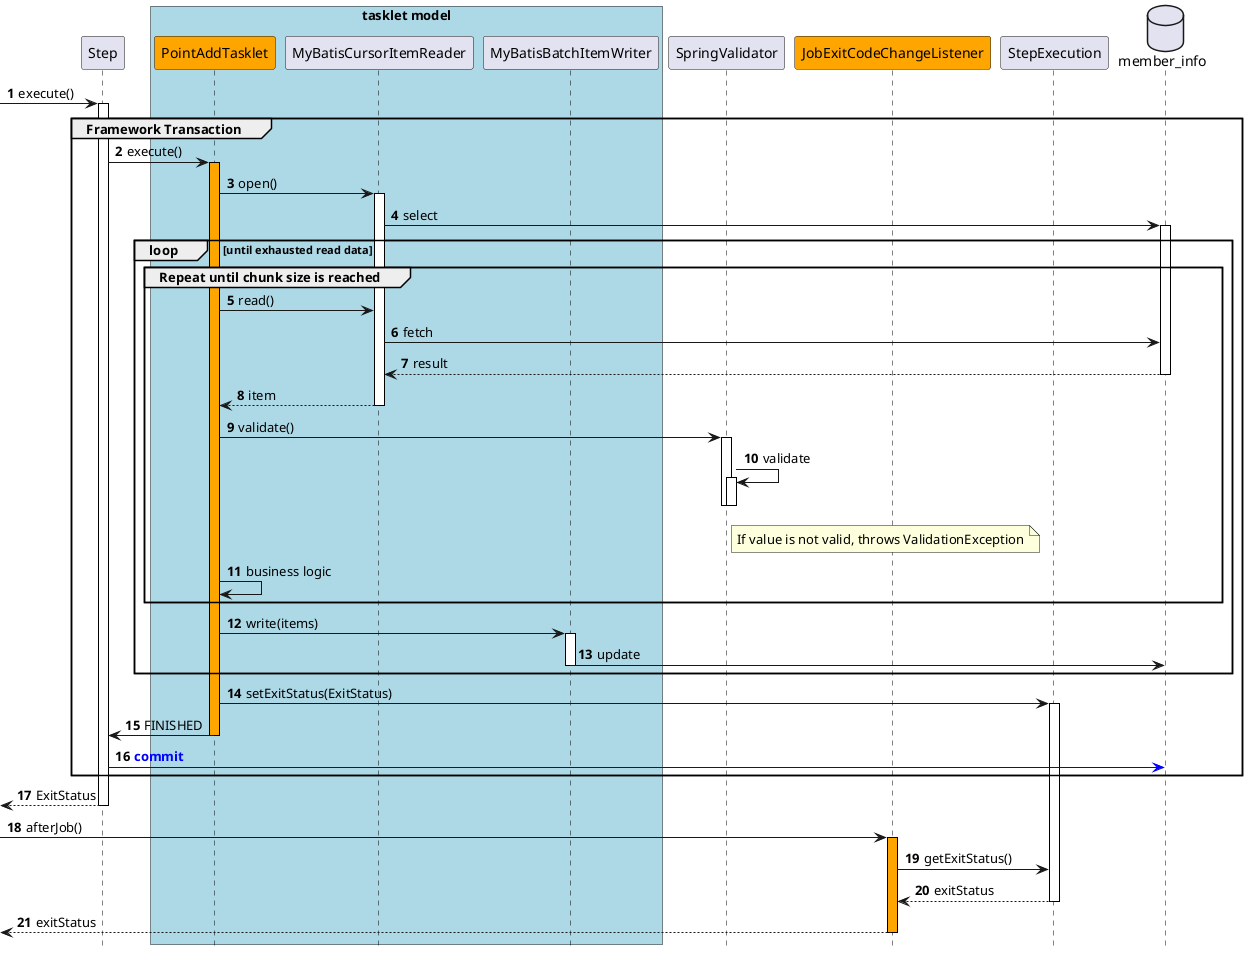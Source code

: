 @startuml

hide footbox
autonumber

participant Step
box "tasklet model" #lightblue
participant PointAddTasklet #Orange
participant MyBatisCursorItemReader
participant MyBatisBatchItemWriter
end box
participant SpringValidator
participant JobExitCodeChangeListener #Orange
participant StepExecution
database "member_info" as db

[->Step : execute()
activate Step
group Framework Transaction
    Step -> PointAddTasklet : execute()
    activate PointAddTasklet #Orange
    PointAddTasklet -> MyBatisCursorItemReader : open()
    activate MyBatisCursorItemReader
    MyBatisCursorItemReader -> db : select
    activate db
    loop until exhausted read data
        group Repeat until chunk size is reached
            PointAddTasklet -> MyBatisCursorItemReader : read()
            MyBatisCursorItemReader -> db : fetch
            db --> MyBatisCursorItemReader : result
            deactivate db
            MyBatisCursorItemReader --> PointAddTasklet : item
            deactivate MyBatisCursorItemReader
            PointAddTasklet -> SpringValidator : validate()
            activate SpringValidator
            SpringValidator -> SpringValidator : validate
            activate SpringValidator
            note right of SpringValidator: If value is not valid, throws ValidationException
            deactivate SpringValidator
            deactivate SpringValidator
            PointAddTasklet -> PointAddTasklet : business logic
        end
        PointAddTasklet -> MyBatisBatchItemWriter : write(items)
        activate  MyBatisBatchItemWriter
        MyBatisBatchItemWriter -> db : update
        deactivate MyBatisBatchItemWriter
    end
    PointAddTasklet -> StepExecution : setExitStatus(ExitStatus)
    activate StepExecution
    PointAddTasklet -> Step : FINISHED
    deactivate PointAddTasklet
Step [#blue]-> db : <font color="blue"><b>commit</b></font>
end
Step-->[ : ExitStatus
deactivate Step
[-> JobExitCodeChangeListener: afterJob()
activate JobExitCodeChangeListener #Orange
JobExitCodeChangeListener -> StepExecution : getExitStatus()
StepExecution --> JobExitCodeChangeListener : exitStatus
deactivate StepExecution
JobExitCodeChangeListener -->[ : exitStatus
deactivate JobExitCodeChangeListener

'Set styles such as format and color of each figure
skinparam Note {
  BackgroundColor #b7fab1
  BorderColor black
}

skinparam Class {
  BorderColor black
  ArrowColor black
}

skinparam Sequence {
  BorderColor black
  ActorBorderColor black
  ArrowColor black
  LifeLineBorderColor black
  BoxLineColor black
  ParticipantBorderColor black
}

skinparam componentStyle uml2

skinparam Component {
  BorderColor black
  ArrowColor black
}

skinparam Interface {
  BorderColor black
  ArrowColor black
}

@enduml
